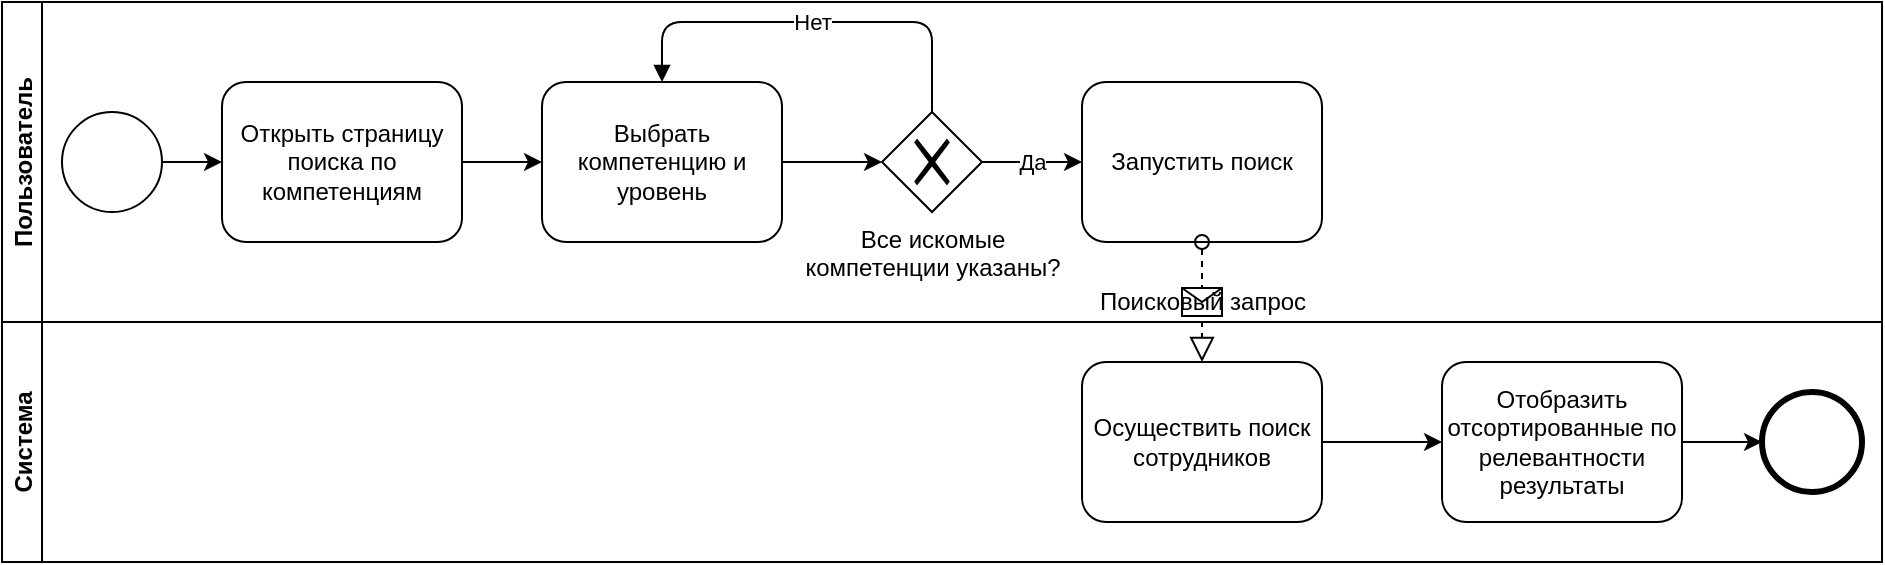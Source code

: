 <mxfile version="13.1.3" type="device"><diagram name="Page-1" id="2a216829-ef6e-dabb-86c1-c78162f3ba2b"><mxGraphModel dx="1504" dy="688" grid="1" gridSize="10" guides="1" tooltips="1" connect="1" arrows="1" fold="1" page="1" pageScale="1" pageWidth="850" pageHeight="1100" background="#ffffff" math="0" shadow="0"><root><mxCell id="0"/><mxCell id="1" parent="0"/><mxCell id="JMd88_Rl_9LADDUFVTwa-1" value="Система" style="swimlane;startSize=20;horizontal=0;" vertex="1" parent="1"><mxGeometry x="240" y="210" width="940" height="120" as="geometry"/></mxCell><mxCell id="JMd88_Rl_9LADDUFVTwa-20" value="" style="edgeStyle=orthogonalEdgeStyle;rounded=0;orthogonalLoop=1;jettySize=auto;html=1;" edge="1" parent="JMd88_Rl_9LADDUFVTwa-1" source="JMd88_Rl_9LADDUFVTwa-15" target="JMd88_Rl_9LADDUFVTwa-19"><mxGeometry relative="1" as="geometry"/></mxCell><mxCell id="JMd88_Rl_9LADDUFVTwa-15" value="Осуществить поиск сотрудников" style="shape=ext;rounded=1;html=1;whiteSpace=wrap;" vertex="1" parent="JMd88_Rl_9LADDUFVTwa-1"><mxGeometry x="540" y="20" width="120" height="80" as="geometry"/></mxCell><mxCell id="JMd88_Rl_9LADDUFVTwa-22" value="" style="edgeStyle=orthogonalEdgeStyle;rounded=0;orthogonalLoop=1;jettySize=auto;html=1;" edge="1" parent="JMd88_Rl_9LADDUFVTwa-1" source="JMd88_Rl_9LADDUFVTwa-19" target="JMd88_Rl_9LADDUFVTwa-21"><mxGeometry relative="1" as="geometry"/></mxCell><mxCell id="JMd88_Rl_9LADDUFVTwa-19" value="Отобразить отсортированные по релевантности результаты" style="shape=ext;rounded=1;html=1;whiteSpace=wrap;" vertex="1" parent="JMd88_Rl_9LADDUFVTwa-1"><mxGeometry x="720" y="20" width="120" height="80" as="geometry"/></mxCell><mxCell id="JMd88_Rl_9LADDUFVTwa-21" value="" style="shape=mxgraph.bpmn.shape;html=1;verticalLabelPosition=bottom;labelBackgroundColor=#ffffff;verticalAlign=top;align=center;perimeter=ellipsePerimeter;outlineConnect=0;outline=end;symbol=general;" vertex="1" parent="JMd88_Rl_9LADDUFVTwa-1"><mxGeometry x="880" y="35" width="50" height="50" as="geometry"/></mxCell><mxCell id="JMd88_Rl_9LADDUFVTwa-2" value="Пользователь" style="swimlane;startSize=20;horizontal=0;" vertex="1" parent="1"><mxGeometry x="240" y="50" width="940" height="160" as="geometry"/></mxCell><mxCell id="JMd88_Rl_9LADDUFVTwa-7" value="" style="edgeStyle=orthogonalEdgeStyle;rounded=0;orthogonalLoop=1;jettySize=auto;html=1;" edge="1" parent="JMd88_Rl_9LADDUFVTwa-2" source="JMd88_Rl_9LADDUFVTwa-3" target="JMd88_Rl_9LADDUFVTwa-4"><mxGeometry relative="1" as="geometry"/></mxCell><mxCell id="JMd88_Rl_9LADDUFVTwa-3" value="" style="shape=mxgraph.bpmn.shape;html=1;verticalLabelPosition=bottom;labelBackgroundColor=#ffffff;verticalAlign=top;align=center;perimeter=ellipsePerimeter;outlineConnect=0;outline=standard;symbol=general;" vertex="1" parent="JMd88_Rl_9LADDUFVTwa-2"><mxGeometry x="30" y="55" width="50" height="50" as="geometry"/></mxCell><mxCell id="JMd88_Rl_9LADDUFVTwa-9" value="" style="edgeStyle=orthogonalEdgeStyle;rounded=0;orthogonalLoop=1;jettySize=auto;html=1;" edge="1" parent="JMd88_Rl_9LADDUFVTwa-2" source="JMd88_Rl_9LADDUFVTwa-4" target="JMd88_Rl_9LADDUFVTwa-8"><mxGeometry relative="1" as="geometry"/></mxCell><mxCell id="JMd88_Rl_9LADDUFVTwa-4" value="Открыть страницу поиска по компетенциям" style="shape=ext;rounded=1;html=1;whiteSpace=wrap;" vertex="1" parent="JMd88_Rl_9LADDUFVTwa-2"><mxGeometry x="110" y="40" width="120" height="80" as="geometry"/></mxCell><mxCell id="JMd88_Rl_9LADDUFVTwa-11" value="" style="edgeStyle=orthogonalEdgeStyle;rounded=0;orthogonalLoop=1;jettySize=auto;html=1;" edge="1" parent="JMd88_Rl_9LADDUFVTwa-2" source="JMd88_Rl_9LADDUFVTwa-8" target="JMd88_Rl_9LADDUFVTwa-10"><mxGeometry relative="1" as="geometry"/></mxCell><mxCell id="JMd88_Rl_9LADDUFVTwa-8" value="Выбрать компетенцию и уровень" style="shape=ext;rounded=1;html=1;whiteSpace=wrap;" vertex="1" parent="JMd88_Rl_9LADDUFVTwa-2"><mxGeometry x="270" y="40" width="120" height="80" as="geometry"/></mxCell><mxCell id="JMd88_Rl_9LADDUFVTwa-14" value="Да" style="edgeStyle=orthogonalEdgeStyle;rounded=0;orthogonalLoop=1;jettySize=auto;html=1;" edge="1" parent="JMd88_Rl_9LADDUFVTwa-2" source="JMd88_Rl_9LADDUFVTwa-10" target="JMd88_Rl_9LADDUFVTwa-13"><mxGeometry relative="1" as="geometry"/></mxCell><mxCell id="JMd88_Rl_9LADDUFVTwa-10" value="&lt;div&gt;Все искомые &lt;br&gt;&lt;/div&gt;&lt;div&gt;компетенции указаны?&lt;/div&gt;" style="shape=mxgraph.bpmn.shape;html=1;verticalLabelPosition=bottom;labelBackgroundColor=#ffffff;verticalAlign=top;align=center;perimeter=rhombusPerimeter;background=gateway;outlineConnect=0;outline=none;symbol=exclusiveGw;" vertex="1" parent="JMd88_Rl_9LADDUFVTwa-2"><mxGeometry x="440" y="55" width="50" height="50" as="geometry"/></mxCell><mxCell id="JMd88_Rl_9LADDUFVTwa-12" value="Нет" style="endArrow=block;endFill=1;endSize=6;html=1;exitX=0.5;exitY=0;exitDx=0;exitDy=0;entryX=0.5;entryY=0;entryDx=0;entryDy=0;" edge="1" parent="JMd88_Rl_9LADDUFVTwa-2" source="JMd88_Rl_9LADDUFVTwa-10" target="JMd88_Rl_9LADDUFVTwa-8"><mxGeometry width="100" relative="1" as="geometry"><mxPoint x="310" y="130" as="sourcePoint"/><mxPoint x="410" y="130" as="targetPoint"/><Array as="points"><mxPoint x="465" y="10"/><mxPoint x="330" y="10"/></Array></mxGeometry></mxCell><mxCell id="JMd88_Rl_9LADDUFVTwa-13" value="Запустить поиск" style="shape=ext;rounded=1;html=1;whiteSpace=wrap;" vertex="1" parent="JMd88_Rl_9LADDUFVTwa-2"><mxGeometry x="540" y="40" width="120" height="80" as="geometry"/></mxCell><mxCell id="JMd88_Rl_9LADDUFVTwa-17" value="" style="startArrow=oval;startFill=0;startSize=7;endArrow=block;endFill=0;endSize=10;dashed=1;html=1;exitX=0.5;exitY=1;exitDx=0;exitDy=0;entryX=0.5;entryY=0;entryDx=0;entryDy=0;" edge="1" parent="1" source="JMd88_Rl_9LADDUFVTwa-13" target="JMd88_Rl_9LADDUFVTwa-15"><mxGeometry relative="1" as="geometry"><mxPoint x="890" y="130" as="sourcePoint"/><mxPoint x="990" y="130" as="targetPoint"/></mxGeometry></mxCell><mxCell id="JMd88_Rl_9LADDUFVTwa-18" value="Поисковый запрос" style="shape=message;html=1;outlineConnect=0;" vertex="1" parent="JMd88_Rl_9LADDUFVTwa-17"><mxGeometry width="20" height="14" relative="1" as="geometry"><mxPoint x="-10" y="-7" as="offset"/></mxGeometry></mxCell></root></mxGraphModel></diagram></mxfile>